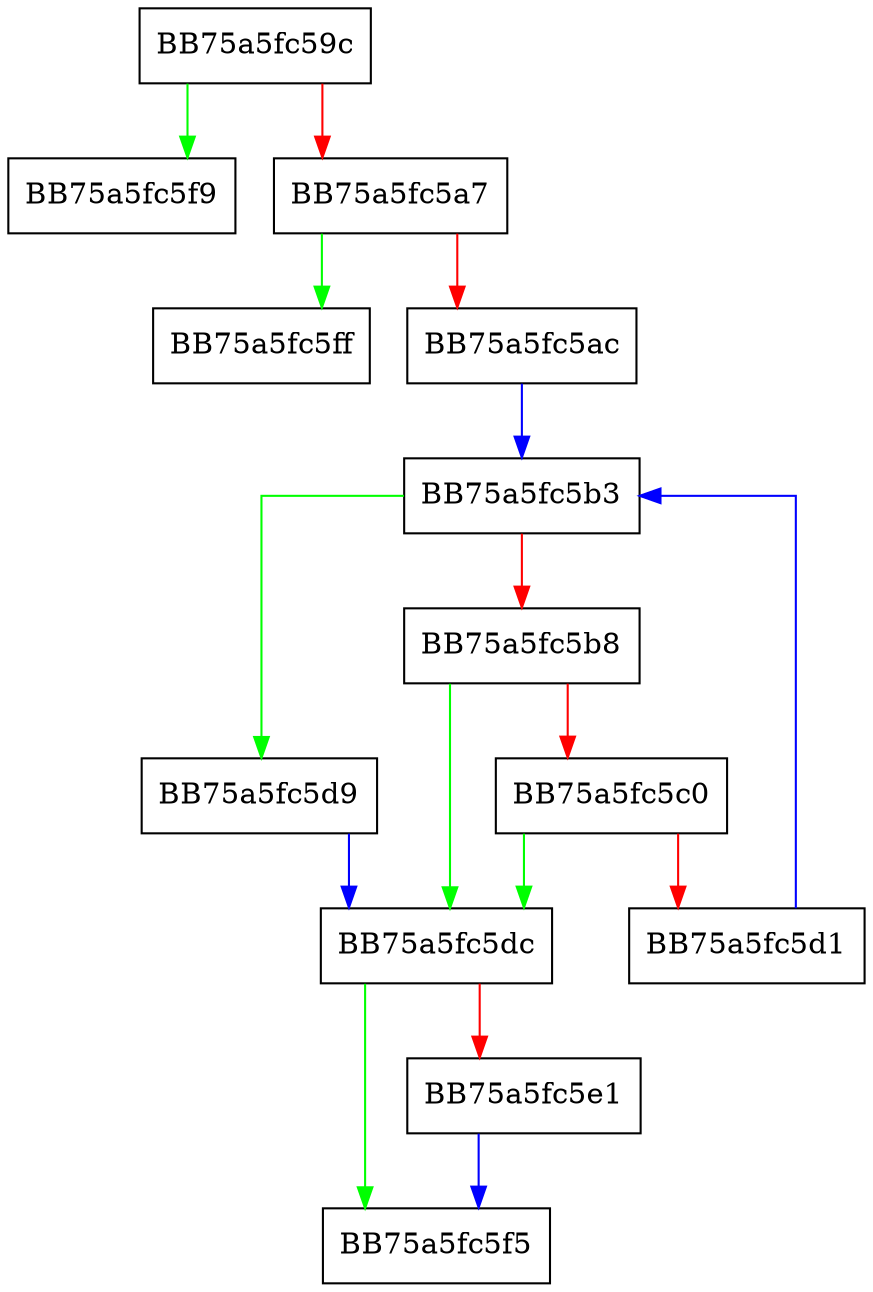 digraph sqlite3_strnicmp {
  node [shape="box"];
  graph [splines=ortho];
  BB75a5fc59c -> BB75a5fc5f9 [color="green"];
  BB75a5fc59c -> BB75a5fc5a7 [color="red"];
  BB75a5fc5a7 -> BB75a5fc5ff [color="green"];
  BB75a5fc5a7 -> BB75a5fc5ac [color="red"];
  BB75a5fc5ac -> BB75a5fc5b3 [color="blue"];
  BB75a5fc5b3 -> BB75a5fc5d9 [color="green"];
  BB75a5fc5b3 -> BB75a5fc5b8 [color="red"];
  BB75a5fc5b8 -> BB75a5fc5dc [color="green"];
  BB75a5fc5b8 -> BB75a5fc5c0 [color="red"];
  BB75a5fc5c0 -> BB75a5fc5dc [color="green"];
  BB75a5fc5c0 -> BB75a5fc5d1 [color="red"];
  BB75a5fc5d1 -> BB75a5fc5b3 [color="blue"];
  BB75a5fc5d9 -> BB75a5fc5dc [color="blue"];
  BB75a5fc5dc -> BB75a5fc5f5 [color="green"];
  BB75a5fc5dc -> BB75a5fc5e1 [color="red"];
  BB75a5fc5e1 -> BB75a5fc5f5 [color="blue"];
}